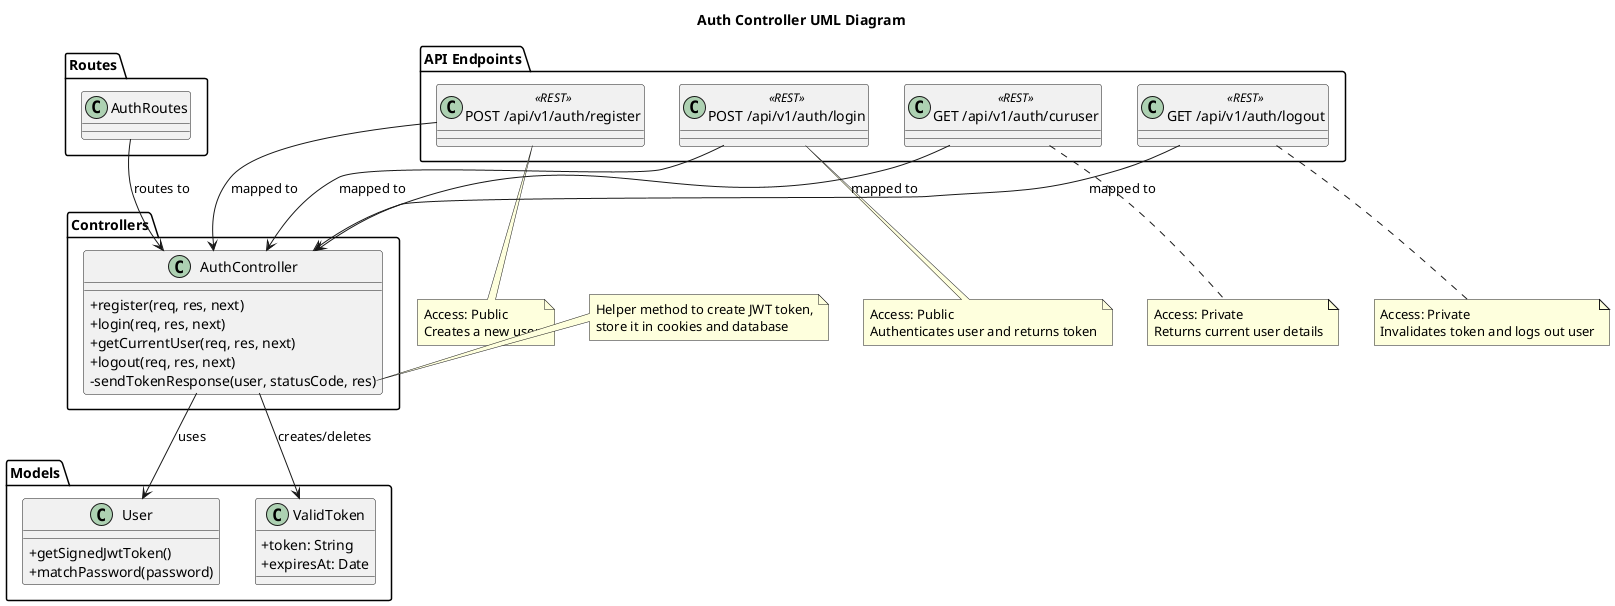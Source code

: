 @startuml AuthController

title Auth Controller UML Diagram

' Define stereotypes
skinparam classAttributeIconSize 0
skinparam stereotypeCBackgroundColor #A9DCDF

' Models
package "Models" {
  class User {
    +getSignedJwtToken()
    +matchPassword(password)
  }
  
  class ValidToken {
    +token: String
    +expiresAt: Date
  }
}

' Controllers
package "Controllers" {
  class AuthController {
    +register(req, res, next)
    +login(req, res, next)
    +getCurrentUser(req, res, next)
    +logout(req, res, next)
    -sendTokenResponse(user, statusCode, res)
  }
}

' Routes 
package "Routes" {
  class AuthRoutes
}

' REST Endpoints
package "API Endpoints" {
  class "POST /api/v1/auth/register" as register <<REST>>
  class "POST /api/v1/auth/login" as login <<REST>>
  class "GET /api/v1/auth/curuser" as curuser <<REST>>
  class "GET /api/v1/auth/logout" as logout <<REST>>
}

' Relationships
AuthController --> User : uses
AuthController --> ValidToken : creates/deletes
AuthRoutes --> AuthController : routes to

register --> AuthController : mapped to
login --> AuthController : mapped to
curuser --> AuthController : mapped to
logout --> AuthController : mapped to

note bottom of register
  Access: Public
  Creates a new user
end note

note bottom of login
  Access: Public
  Authenticates user and returns token
end note

note bottom of curuser
  Access: Private
  Returns current user details
end note

note bottom of logout
  Access: Private
  Invalidates token and logs out user
end note

note right of AuthController::sendTokenResponse
  Helper method to create JWT token,
  store it in cookies and database
end note

@enduml